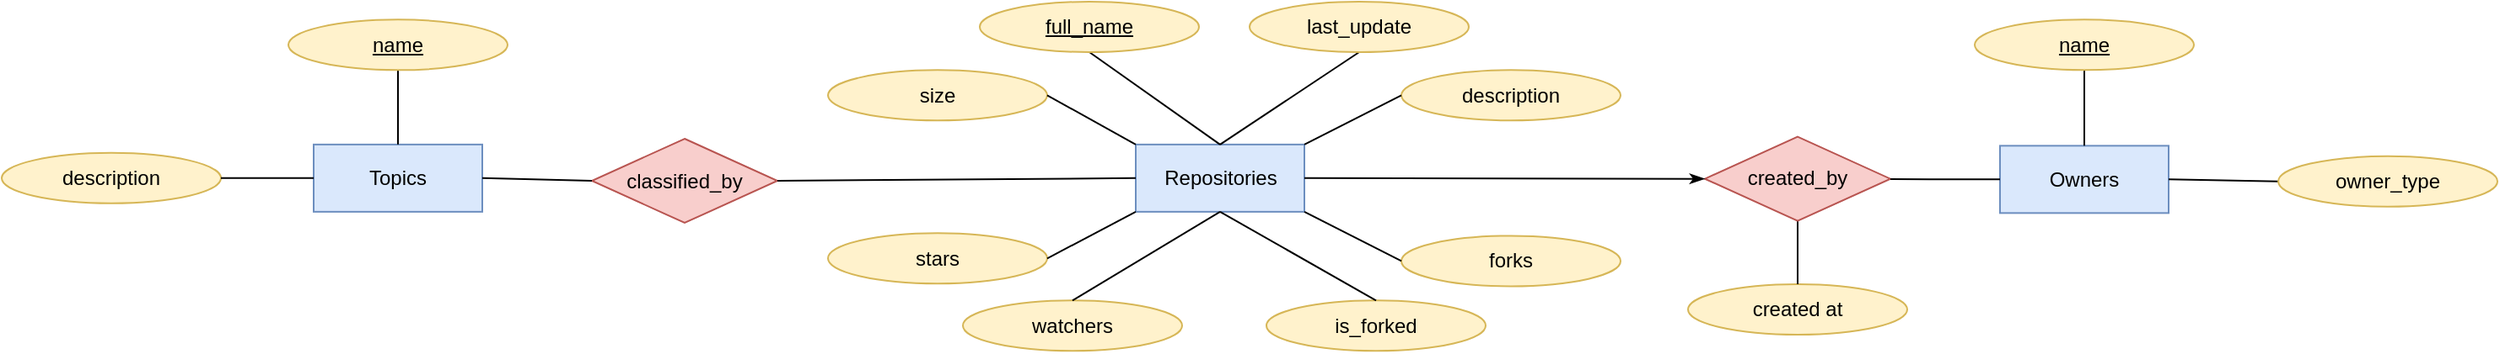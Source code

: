<mxfile version="20.0.1" type="google"><diagram id="R2lEEEUBdFMjLlhIrx00" name="Page-1"><mxGraphModel dx="139" dy="489" grid="1" gridSize="10" guides="1" tooltips="1" connect="1" arrows="1" fold="1" page="1" pageScale="1" pageWidth="850" pageHeight="1100" math="0" shadow="0" extFonts="Permanent Marker^https://fonts.googleapis.com/css?family=Permanent+Marker"><root><mxCell id="0"/><mxCell id="1" parent="0"/><mxCell id="srZUKLgwIjx2xEgCS3by-218" value="Topics" style="whiteSpace=wrap;html=1;align=center;fillColor=#dae8fc;strokeColor=#6c8ebf;" parent="1" vertex="1"><mxGeometry x="1145" y="504.93" width="100" height="40" as="geometry"/></mxCell><mxCell id="srZUKLgwIjx2xEgCS3by-221" value="" style="endArrow=none;html=1;rounded=0;exitX=0.5;exitY=1;exitDx=0;exitDy=0;entryX=0.5;entryY=0;entryDx=0;entryDy=0;" parent="1" source="srZUKLgwIjx2xEgCS3by-222" target="srZUKLgwIjx2xEgCS3by-218" edge="1"><mxGeometry width="50" height="50" relative="1" as="geometry"><mxPoint x="1456" y="624.93" as="sourcePoint"/><mxPoint x="1195" y="604.93" as="targetPoint"/></mxGeometry></mxCell><mxCell id="srZUKLgwIjx2xEgCS3by-222" value="&lt;u&gt;name&lt;/u&gt;" style="ellipse;whiteSpace=wrap;html=1;align=center;fillColor=#fff2cc;strokeColor=#d6b656;" parent="1" vertex="1"><mxGeometry x="1130" y="430.68" width="130" height="30" as="geometry"/></mxCell><mxCell id="srZUKLgwIjx2xEgCS3by-223" value="description" style="ellipse;whiteSpace=wrap;html=1;align=center;fillColor=#fff2cc;strokeColor=#d6b656;" parent="1" vertex="1"><mxGeometry x="960" y="509.93" width="130" height="30" as="geometry"/></mxCell><mxCell id="srZUKLgwIjx2xEgCS3by-225" value="Owners" style="whiteSpace=wrap;html=1;align=center;fillColor=#dae8fc;strokeColor=#6c8ebf;" parent="1" vertex="1"><mxGeometry x="2145" y="505.68" width="100" height="40" as="geometry"/></mxCell><mxCell id="srZUKLgwIjx2xEgCS3by-226" value="" style="endArrow=none;html=1;rounded=0;exitX=0;exitY=0.5;exitDx=0;exitDy=0;entryX=1;entryY=0.5;entryDx=0;entryDy=0;" parent="1" source="srZUKLgwIjx2xEgCS3by-229" target="srZUKLgwIjx2xEgCS3by-225" edge="1"><mxGeometry width="50" height="50" relative="1" as="geometry"><mxPoint x="2571" y="385.68" as="sourcePoint"/><mxPoint x="2215" y="559.18" as="targetPoint"/></mxGeometry></mxCell><mxCell id="srZUKLgwIjx2xEgCS3by-227" value="" style="endArrow=none;html=1;rounded=0;exitX=0.5;exitY=1;exitDx=0;exitDy=0;entryX=0.5;entryY=0;entryDx=0;entryDy=0;" parent="1" source="srZUKLgwIjx2xEgCS3by-228" target="srZUKLgwIjx2xEgCS3by-225" edge="1"><mxGeometry width="50" height="50" relative="1" as="geometry"><mxPoint x="2556" y="625.68" as="sourcePoint"/><mxPoint x="2296" y="505.68" as="targetPoint"/></mxGeometry></mxCell><mxCell id="srZUKLgwIjx2xEgCS3by-228" value="&lt;u&gt;name&lt;/u&gt;" style="ellipse;whiteSpace=wrap;html=1;align=center;fillColor=#fff2cc;strokeColor=#d6b656;" parent="1" vertex="1"><mxGeometry x="2130" y="430.68" width="130" height="30" as="geometry"/></mxCell><mxCell id="srZUKLgwIjx2xEgCS3by-229" value="owner_type" style="ellipse;whiteSpace=wrap;html=1;align=center;fillColor=#fff2cc;strokeColor=#d6b656;" parent="1" vertex="1"><mxGeometry x="2310" y="511.9" width="130" height="30" as="geometry"/></mxCell><mxCell id="srZUKLgwIjx2xEgCS3by-240" value="Repositories" style="whiteSpace=wrap;html=1;align=center;fillColor=#dae8fc;strokeColor=#6c8ebf;" parent="1" vertex="1"><mxGeometry x="1632.5" y="504.93" width="100" height="40" as="geometry"/></mxCell><mxCell id="srZUKLgwIjx2xEgCS3by-242" value="" style="endArrow=none;html=1;rounded=0;exitX=0.5;exitY=1;exitDx=0;exitDy=0;entryX=0.5;entryY=0;entryDx=0;entryDy=0;" parent="1" source="srZUKLgwIjx2xEgCS3by-243" target="srZUKLgwIjx2xEgCS3by-240" edge="1"><mxGeometry width="50" height="50" relative="1" as="geometry"><mxPoint x="1927.5" y="623.98" as="sourcePoint"/><mxPoint x="1667.5" y="503.98" as="targetPoint"/></mxGeometry></mxCell><mxCell id="srZUKLgwIjx2xEgCS3by-243" value="&lt;u&gt;full_name&lt;/u&gt;" style="ellipse;whiteSpace=wrap;html=1;align=center;fillColor=#fff2cc;strokeColor=#d6b656;" parent="1" vertex="1"><mxGeometry x="1540" y="420" width="130" height="30" as="geometry"/></mxCell><mxCell id="srZUKLgwIjx2xEgCS3by-245" value="stars" style="ellipse;whiteSpace=wrap;html=1;align=center;fillColor=#fff2cc;strokeColor=#d6b656;" parent="1" vertex="1"><mxGeometry x="1450" y="557.65" width="130" height="30" as="geometry"/></mxCell><mxCell id="srZUKLgwIjx2xEgCS3by-248" value="" style="endArrow=none;html=1;rounded=0;entryX=1;entryY=0.5;entryDx=0;entryDy=0;exitX=0;exitY=1;exitDx=0;exitDy=0;" parent="1" source="srZUKLgwIjx2xEgCS3by-240" target="srZUKLgwIjx2xEgCS3by-245" edge="1"><mxGeometry width="50" height="50" relative="1" as="geometry"><mxPoint x="1660" y="1022.01" as="sourcePoint"/><mxPoint x="1631.5" y="766.51" as="targetPoint"/></mxGeometry></mxCell><mxCell id="srZUKLgwIjx2xEgCS3by-250" value="watchers" style="ellipse;whiteSpace=wrap;html=1;align=center;fillColor=#fff2cc;strokeColor=#d6b656;" parent="1" vertex="1"><mxGeometry x="1530" y="597.65" width="130" height="30" as="geometry"/></mxCell><mxCell id="srZUKLgwIjx2xEgCS3by-251" value="" style="endArrow=none;html=1;rounded=0;exitX=0.5;exitY=0;exitDx=0;exitDy=0;entryX=0.5;entryY=1;entryDx=0;entryDy=0;" parent="1" source="srZUKLgwIjx2xEgCS3by-250" target="srZUKLgwIjx2xEgCS3by-240" edge="1"><mxGeometry width="50" height="50" relative="1" as="geometry"><mxPoint x="2075.5" y="750.9" as="sourcePoint"/><mxPoint x="2062.5" y="788.65" as="targetPoint"/></mxGeometry></mxCell><mxCell id="srZUKLgwIjx2xEgCS3by-252" value="forks" style="ellipse;whiteSpace=wrap;html=1;align=center;fillColor=#fff2cc;strokeColor=#d6b656;direction=east;" parent="1" vertex="1"><mxGeometry x="1790" y="559.22" width="130" height="30" as="geometry"/></mxCell><mxCell id="srZUKLgwIjx2xEgCS3by-253" value="description" style="ellipse;whiteSpace=wrap;html=1;align=center;fillColor=#fff2cc;strokeColor=#d6b656;direction=east;" parent="1" vertex="1"><mxGeometry x="1790" y="460.68" width="130" height="30" as="geometry"/></mxCell><mxCell id="srZUKLgwIjx2xEgCS3by-254" value="" style="endArrow=none;html=1;rounded=0;entryX=0;entryY=0.5;entryDx=0;entryDy=0;exitX=1;exitY=1;exitDx=0;exitDy=0;" parent="1" source="srZUKLgwIjx2xEgCS3by-240" target="srZUKLgwIjx2xEgCS3by-252" edge="1"><mxGeometry width="50" height="50" relative="1" as="geometry"><mxPoint x="1720" y="546.15" as="sourcePoint"/><mxPoint x="1431.5" y="963.51" as="targetPoint"/></mxGeometry></mxCell><mxCell id="srZUKLgwIjx2xEgCS3by-255" value="" style="endArrow=none;html=1;rounded=0;exitX=0;exitY=0.5;exitDx=0;exitDy=0;entryX=1;entryY=0;entryDx=0;entryDy=0;" parent="1" source="srZUKLgwIjx2xEgCS3by-253" target="srZUKLgwIjx2xEgCS3by-240" edge="1"><mxGeometry width="50" height="50" relative="1" as="geometry"><mxPoint x="2075" y="575.15" as="sourcePoint"/><mxPoint x="2242.5" y="778.65" as="targetPoint"/></mxGeometry></mxCell><mxCell id="srZUKLgwIjx2xEgCS3by-256" value="created at" style="ellipse;whiteSpace=wrap;html=1;align=center;fillColor=#fff2cc;strokeColor=#d6b656;direction=east;" parent="1" vertex="1"><mxGeometry x="1960" y="588.05" width="130" height="30" as="geometry"/></mxCell><mxCell id="srZUKLgwIjx2xEgCS3by-257" value="" style="endArrow=none;html=1;rounded=0;exitX=0.5;exitY=0;exitDx=0;exitDy=0;entryX=0.5;entryY=1;entryDx=0;entryDy=0;" parent="1" source="srZUKLgwIjx2xEgCS3by-256" target="srZUKLgwIjx2xEgCS3by-263" edge="1"><mxGeometry width="50" height="50" relative="1" as="geometry"><mxPoint x="2144.5" y="405.75" as="sourcePoint"/><mxPoint x="1860" y="553.5" as="targetPoint"/></mxGeometry></mxCell><mxCell id="srZUKLgwIjx2xEgCS3by-260" value="size" style="ellipse;whiteSpace=wrap;html=1;align=center;fillColor=#fff2cc;strokeColor=#d6b656;direction=east;" parent="1" vertex="1"><mxGeometry x="1450" y="460.68" width="130" height="30" as="geometry"/></mxCell><mxCell id="srZUKLgwIjx2xEgCS3by-261" value="" style="endArrow=none;html=1;rounded=0;exitX=1;exitY=0.5;exitDx=0;exitDy=0;entryX=0;entryY=0;entryDx=0;entryDy=0;" parent="1" source="srZUKLgwIjx2xEgCS3by-260" target="srZUKLgwIjx2xEgCS3by-240" edge="1"><mxGeometry width="50" height="50" relative="1" as="geometry"><mxPoint x="1441.5" y="913.51" as="sourcePoint"/><mxPoint x="1460" y="817.01" as="targetPoint"/></mxGeometry></mxCell><mxCell id="srZUKLgwIjx2xEgCS3by-263" value="created_by" style="shape=rhombus;perimeter=rhombusPerimeter;whiteSpace=wrap;html=1;align=center;fillColor=#f8cecc;strokeColor=#b85450;" parent="1" vertex="1"><mxGeometry x="1970" y="500.33" width="110" height="50" as="geometry"/></mxCell><mxCell id="srZUKLgwIjx2xEgCS3by-264" value="classified_by" style="shape=rhombus;perimeter=rhombusPerimeter;whiteSpace=wrap;html=1;align=center;fillColor=#f8cecc;strokeColor=#b85450;" parent="1" vertex="1"><mxGeometry x="1310" y="501.5" width="110" height="50" as="geometry"/></mxCell><mxCell id="srZUKLgwIjx2xEgCS3by-268" value="" style="endArrow=none;html=1;rounded=0;exitX=0;exitY=0.5;exitDx=0;exitDy=0;" parent="1" source="srZUKLgwIjx2xEgCS3by-225" edge="1"><mxGeometry width="50" height="50" relative="1" as="geometry"><mxPoint x="2310" y="531.25" as="sourcePoint"/><mxPoint x="2080" y="525.55" as="targetPoint"/></mxGeometry></mxCell><mxCell id="srZUKLgwIjx2xEgCS3by-270" value="" style="endArrow=none;html=1;rounded=0;exitX=0;exitY=0.5;exitDx=0;exitDy=0;entryX=1;entryY=0.5;entryDx=0;entryDy=0;endFill=0;startArrow=classicThin;startFill=1;" parent="1" source="srZUKLgwIjx2xEgCS3by-263" target="srZUKLgwIjx2xEgCS3by-240" edge="1"><mxGeometry width="50" height="50" relative="1" as="geometry"><mxPoint x="1952.5" y="538.98" as="sourcePoint"/><mxPoint x="1835" y="503.98" as="targetPoint"/></mxGeometry></mxCell><mxCell id="srZUKLgwIjx2xEgCS3by-272" value="" style="endArrow=none;html=1;rounded=0;exitX=0;exitY=0.5;exitDx=0;exitDy=0;entryX=1;entryY=0.5;entryDx=0;entryDy=0;" parent="1" source="srZUKLgwIjx2xEgCS3by-240" target="srZUKLgwIjx2xEgCS3by-264" edge="1"><mxGeometry width="50" height="50" relative="1" as="geometry"><mxPoint x="1931" y="442.65" as="sourcePoint"/><mxPoint x="1813.5" y="407.65" as="targetPoint"/></mxGeometry></mxCell><mxCell id="4ksB9Sm-OKCEqwARsd8B-2" value="" style="endArrow=none;html=1;rounded=0;exitX=1;exitY=0.5;exitDx=0;exitDy=0;entryX=0;entryY=0.5;entryDx=0;entryDy=0;" edge="1" parent="1" source="srZUKLgwIjx2xEgCS3by-223" target="srZUKLgwIjx2xEgCS3by-218"><mxGeometry width="50" height="50" relative="1" as="geometry"><mxPoint x="1455" y="514.93" as="sourcePoint"/><mxPoint x="1505" y="464.93" as="targetPoint"/></mxGeometry></mxCell><mxCell id="4ksB9Sm-OKCEqwARsd8B-3" value="" style="endArrow=none;html=1;rounded=0;exitX=1;exitY=0.5;exitDx=0;exitDy=0;entryX=0;entryY=0.5;entryDx=0;entryDy=0;" edge="1" parent="1" source="srZUKLgwIjx2xEgCS3by-218" target="srZUKLgwIjx2xEgCS3by-264"><mxGeometry width="50" height="50" relative="1" as="geometry"><mxPoint x="1410" y="408.03" as="sourcePoint"/><mxPoint x="1460" y="358.03" as="targetPoint"/></mxGeometry></mxCell><mxCell id="4ksB9Sm-OKCEqwARsd8B-11" value="is_forked" style="ellipse;whiteSpace=wrap;html=1;align=center;fillColor=#fff2cc;strokeColor=#d6b656;" vertex="1" parent="1"><mxGeometry x="1710" y="597.65" width="130" height="30" as="geometry"/></mxCell><mxCell id="4ksB9Sm-OKCEqwARsd8B-12" value="" style="endArrow=none;html=1;rounded=0;exitX=0.5;exitY=0;exitDx=0;exitDy=0;entryX=0.5;entryY=1;entryDx=0;entryDy=0;" edge="1" parent="1" source="4ksB9Sm-OKCEqwARsd8B-11" target="srZUKLgwIjx2xEgCS3by-240"><mxGeometry width="50" height="50" relative="1" as="geometry"><mxPoint x="2245.5" y="859.12" as="sourcePoint"/><mxPoint x="1700" y="566.15" as="targetPoint"/></mxGeometry></mxCell><mxCell id="4ksB9Sm-OKCEqwARsd8B-13" value="" style="endArrow=none;html=1;rounded=0;exitX=0.5;exitY=1;exitDx=0;exitDy=0;entryX=0.5;entryY=0;entryDx=0;entryDy=0;" edge="1" parent="1" source="4ksB9Sm-OKCEqwARsd8B-14" target="srZUKLgwIjx2xEgCS3by-240"><mxGeometry width="50" height="50" relative="1" as="geometry"><mxPoint x="2067.5" y="619.38" as="sourcePoint"/><mxPoint x="1822.5" y="500.33" as="targetPoint"/></mxGeometry></mxCell><mxCell id="4ksB9Sm-OKCEqwARsd8B-14" value="last_update" style="ellipse;whiteSpace=wrap;html=1;align=center;fillColor=#fff2cc;strokeColor=#d6b656;" vertex="1" parent="1"><mxGeometry x="1700" y="420" width="130" height="30" as="geometry"/></mxCell></root></mxGraphModel></diagram></mxfile>